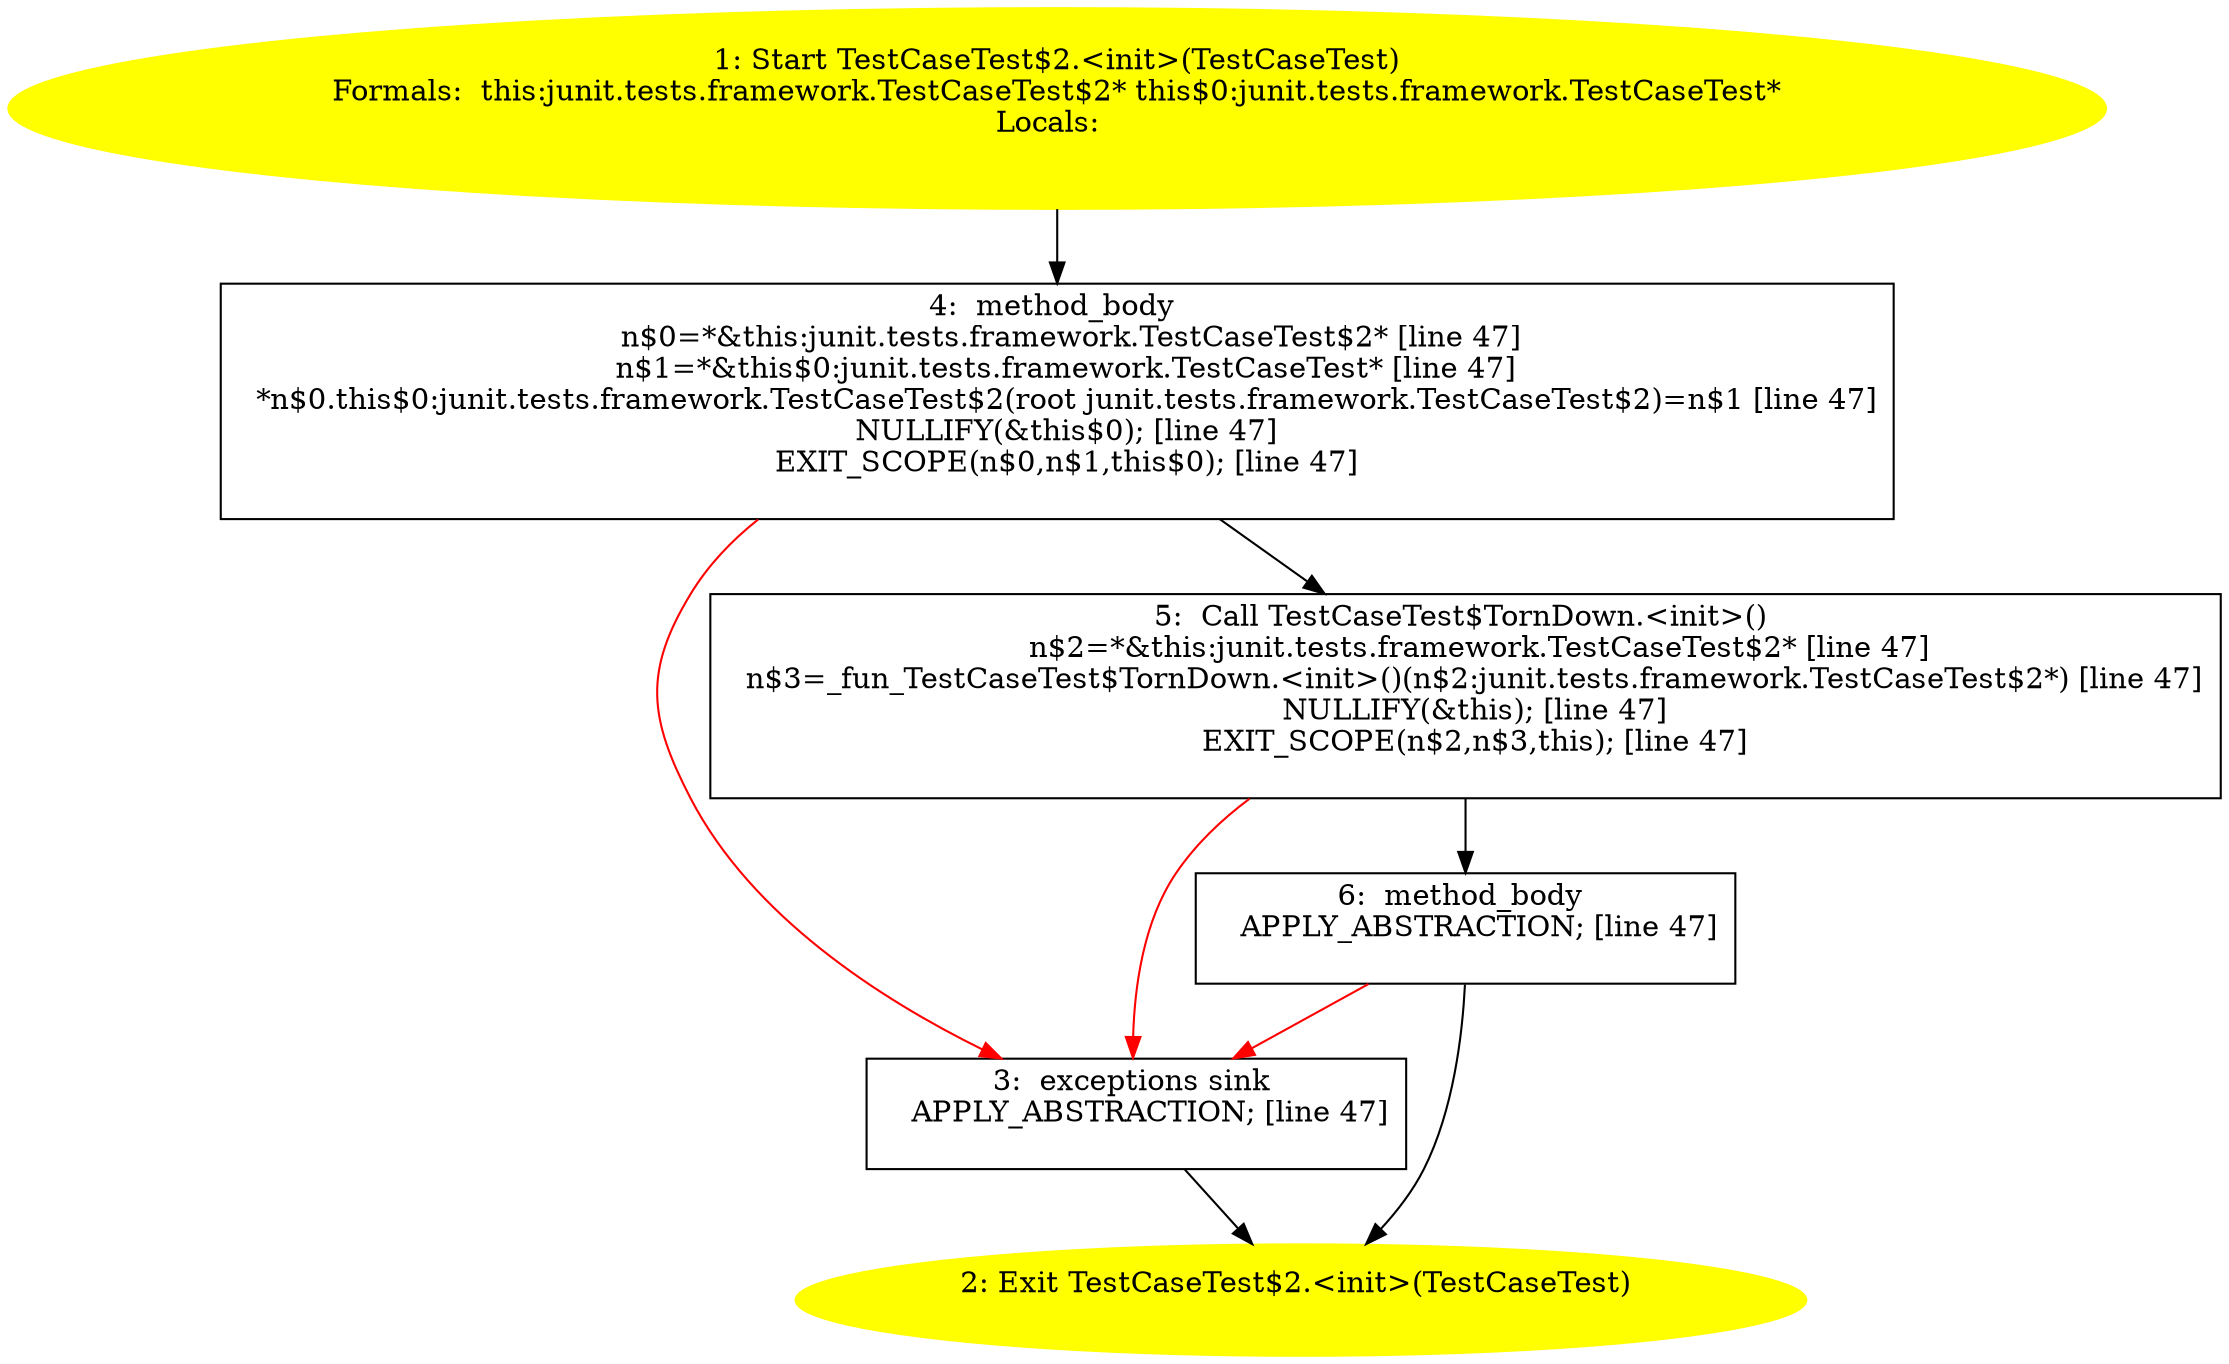 /* @generated */
digraph cfg {
"junit.tests.framework.TestCaseTest$2.<init>(junit.tests.framework.TestCaseTest).e4057274e6f47be33976a4f3865eec25_1" [label="1: Start TestCaseTest$2.<init>(TestCaseTest)\nFormals:  this:junit.tests.framework.TestCaseTest$2* this$0:junit.tests.framework.TestCaseTest*\nLocals:  \n  " color=yellow style=filled]
	

	 "junit.tests.framework.TestCaseTest$2.<init>(junit.tests.framework.TestCaseTest).e4057274e6f47be33976a4f3865eec25_1" -> "junit.tests.framework.TestCaseTest$2.<init>(junit.tests.framework.TestCaseTest).e4057274e6f47be33976a4f3865eec25_4" ;
"junit.tests.framework.TestCaseTest$2.<init>(junit.tests.framework.TestCaseTest).e4057274e6f47be33976a4f3865eec25_2" [label="2: Exit TestCaseTest$2.<init>(TestCaseTest) \n  " color=yellow style=filled]
	

"junit.tests.framework.TestCaseTest$2.<init>(junit.tests.framework.TestCaseTest).e4057274e6f47be33976a4f3865eec25_3" [label="3:  exceptions sink \n   APPLY_ABSTRACTION; [line 47]\n " shape="box"]
	

	 "junit.tests.framework.TestCaseTest$2.<init>(junit.tests.framework.TestCaseTest).e4057274e6f47be33976a4f3865eec25_3" -> "junit.tests.framework.TestCaseTest$2.<init>(junit.tests.framework.TestCaseTest).e4057274e6f47be33976a4f3865eec25_2" ;
"junit.tests.framework.TestCaseTest$2.<init>(junit.tests.framework.TestCaseTest).e4057274e6f47be33976a4f3865eec25_4" [label="4:  method_body \n   n$0=*&this:junit.tests.framework.TestCaseTest$2* [line 47]\n  n$1=*&this$0:junit.tests.framework.TestCaseTest* [line 47]\n  *n$0.this$0:junit.tests.framework.TestCaseTest$2(root junit.tests.framework.TestCaseTest$2)=n$1 [line 47]\n  NULLIFY(&this$0); [line 47]\n  EXIT_SCOPE(n$0,n$1,this$0); [line 47]\n " shape="box"]
	

	 "junit.tests.framework.TestCaseTest$2.<init>(junit.tests.framework.TestCaseTest).e4057274e6f47be33976a4f3865eec25_4" -> "junit.tests.framework.TestCaseTest$2.<init>(junit.tests.framework.TestCaseTest).e4057274e6f47be33976a4f3865eec25_5" ;
	 "junit.tests.framework.TestCaseTest$2.<init>(junit.tests.framework.TestCaseTest).e4057274e6f47be33976a4f3865eec25_4" -> "junit.tests.framework.TestCaseTest$2.<init>(junit.tests.framework.TestCaseTest).e4057274e6f47be33976a4f3865eec25_3" [color="red" ];
"junit.tests.framework.TestCaseTest$2.<init>(junit.tests.framework.TestCaseTest).e4057274e6f47be33976a4f3865eec25_5" [label="5:  Call TestCaseTest$TornDown.<init>() \n   n$2=*&this:junit.tests.framework.TestCaseTest$2* [line 47]\n  n$3=_fun_TestCaseTest$TornDown.<init>()(n$2:junit.tests.framework.TestCaseTest$2*) [line 47]\n  NULLIFY(&this); [line 47]\n  EXIT_SCOPE(n$2,n$3,this); [line 47]\n " shape="box"]
	

	 "junit.tests.framework.TestCaseTest$2.<init>(junit.tests.framework.TestCaseTest).e4057274e6f47be33976a4f3865eec25_5" -> "junit.tests.framework.TestCaseTest$2.<init>(junit.tests.framework.TestCaseTest).e4057274e6f47be33976a4f3865eec25_6" ;
	 "junit.tests.framework.TestCaseTest$2.<init>(junit.tests.framework.TestCaseTest).e4057274e6f47be33976a4f3865eec25_5" -> "junit.tests.framework.TestCaseTest$2.<init>(junit.tests.framework.TestCaseTest).e4057274e6f47be33976a4f3865eec25_3" [color="red" ];
"junit.tests.framework.TestCaseTest$2.<init>(junit.tests.framework.TestCaseTest).e4057274e6f47be33976a4f3865eec25_6" [label="6:  method_body \n   APPLY_ABSTRACTION; [line 47]\n " shape="box"]
	

	 "junit.tests.framework.TestCaseTest$2.<init>(junit.tests.framework.TestCaseTest).e4057274e6f47be33976a4f3865eec25_6" -> "junit.tests.framework.TestCaseTest$2.<init>(junit.tests.framework.TestCaseTest).e4057274e6f47be33976a4f3865eec25_2" ;
	 "junit.tests.framework.TestCaseTest$2.<init>(junit.tests.framework.TestCaseTest).e4057274e6f47be33976a4f3865eec25_6" -> "junit.tests.framework.TestCaseTest$2.<init>(junit.tests.framework.TestCaseTest).e4057274e6f47be33976a4f3865eec25_3" [color="red" ];
}
